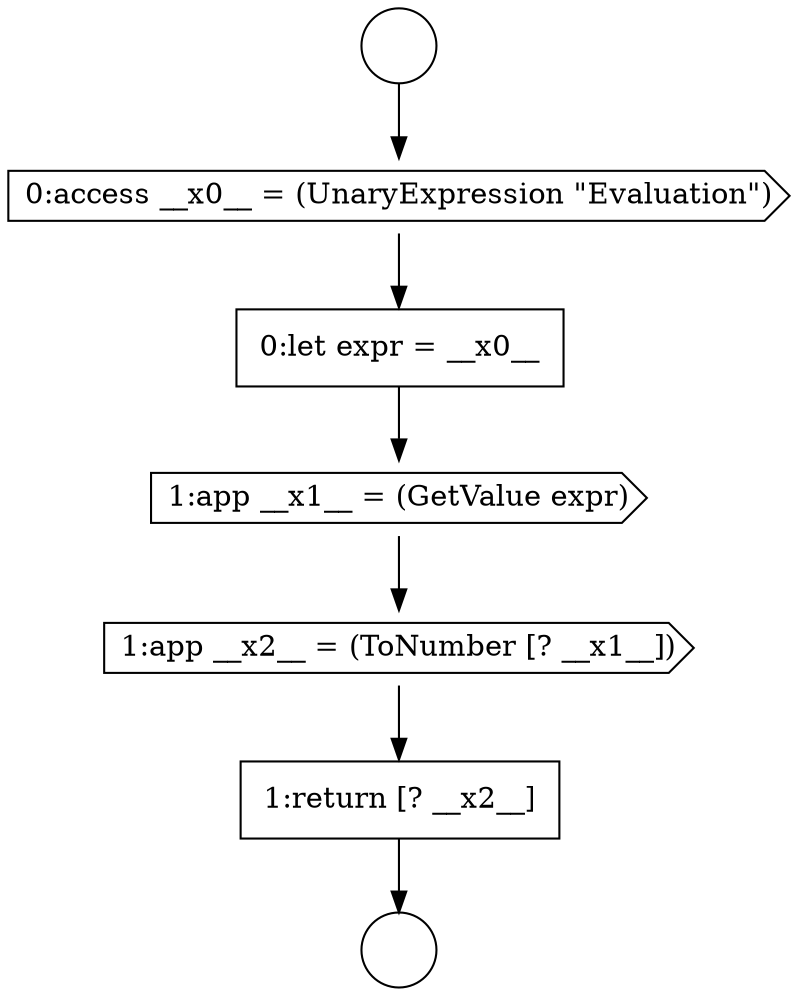 digraph {
  node4290 [shape=cds, label=<<font color="black">1:app __x1__ = (GetValue expr)</font>> color="black" fillcolor="white" style=filled]
  node4291 [shape=cds, label=<<font color="black">1:app __x2__ = (ToNumber [? __x1__])</font>> color="black" fillcolor="white" style=filled]
  node4288 [shape=cds, label=<<font color="black">0:access __x0__ = (UnaryExpression &quot;Evaluation&quot;)</font>> color="black" fillcolor="white" style=filled]
  node4292 [shape=none, margin=0, label=<<font color="black">
    <table border="0" cellborder="1" cellspacing="0" cellpadding="10">
      <tr><td align="left">1:return [? __x2__]</td></tr>
    </table>
  </font>> color="black" fillcolor="white" style=filled]
  node4287 [shape=circle label=" " color="black" fillcolor="white" style=filled]
  node4289 [shape=none, margin=0, label=<<font color="black">
    <table border="0" cellborder="1" cellspacing="0" cellpadding="10">
      <tr><td align="left">0:let expr = __x0__</td></tr>
    </table>
  </font>> color="black" fillcolor="white" style=filled]
  node4286 [shape=circle label=" " color="black" fillcolor="white" style=filled]
  node4286 -> node4288 [ color="black"]
  node4291 -> node4292 [ color="black"]
  node4290 -> node4291 [ color="black"]
  node4288 -> node4289 [ color="black"]
  node4289 -> node4290 [ color="black"]
  node4292 -> node4287 [ color="black"]
}
